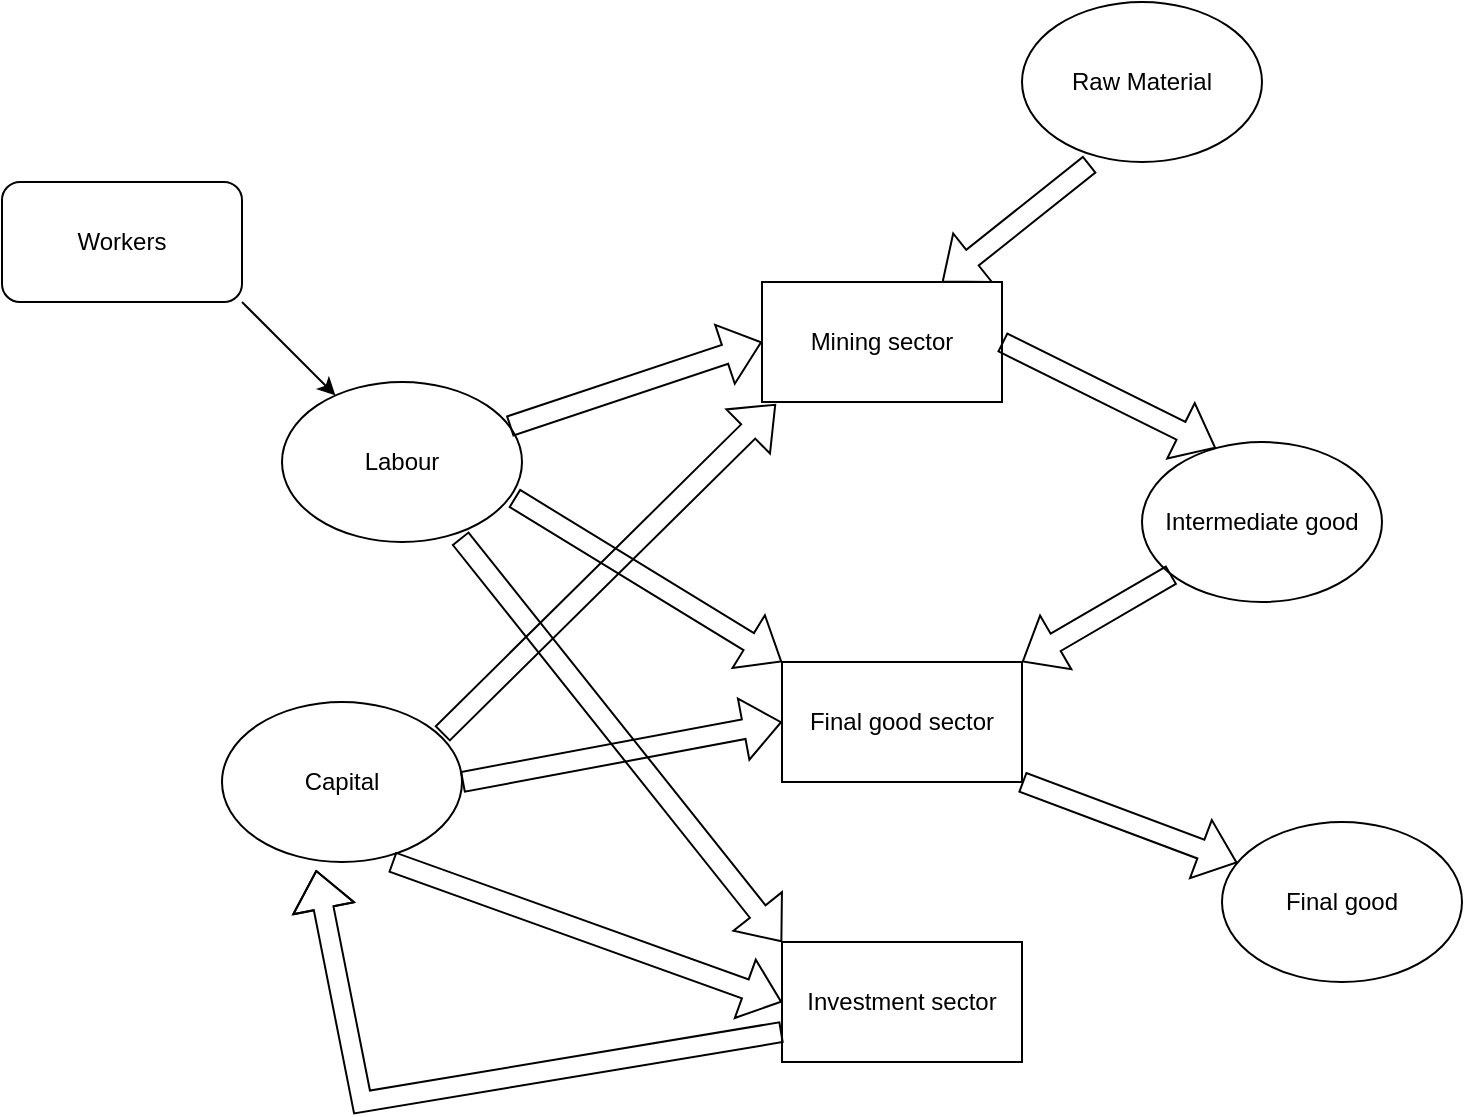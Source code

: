 <mxfile version="16.2.7" type="github">
  <diagram id="iMPS8epRHbOmm-0HMoTv" name="Page-1">
    <mxGraphModel dx="1422" dy="747" grid="1" gridSize="10" guides="1" tooltips="1" connect="1" arrows="1" fold="1" page="1" pageScale="1" pageWidth="1100" pageHeight="850" math="0" shadow="0">
      <root>
        <mxCell id="0" />
        <mxCell id="1" parent="0" />
        <mxCell id="-z8jOssMbec9zhUeKjTT-1" value="Workers" style="rounded=1;whiteSpace=wrap;html=1;" vertex="1" parent="1">
          <mxGeometry x="110" y="150" width="120" height="60" as="geometry" />
        </mxCell>
        <mxCell id="-z8jOssMbec9zhUeKjTT-2" value="Labour" style="ellipse;whiteSpace=wrap;html=1;" vertex="1" parent="1">
          <mxGeometry x="250" y="250" width="120" height="80" as="geometry" />
        </mxCell>
        <mxCell id="-z8jOssMbec9zhUeKjTT-3" value="" style="endArrow=classic;html=1;rounded=0;exitX=1;exitY=1;exitDx=0;exitDy=0;" edge="1" parent="1" source="-z8jOssMbec9zhUeKjTT-1" target="-z8jOssMbec9zhUeKjTT-2">
          <mxGeometry width="50" height="50" relative="1" as="geometry">
            <mxPoint x="520" y="410" as="sourcePoint" />
            <mxPoint x="570" y="360" as="targetPoint" />
          </mxGeometry>
        </mxCell>
        <mxCell id="-z8jOssMbec9zhUeKjTT-4" value="&lt;div&gt;Capital&lt;/div&gt;" style="ellipse;whiteSpace=wrap;html=1;" vertex="1" parent="1">
          <mxGeometry x="220" y="410" width="120" height="80" as="geometry" />
        </mxCell>
        <mxCell id="-z8jOssMbec9zhUeKjTT-5" value="Raw Material" style="ellipse;whiteSpace=wrap;html=1;shadow=0;gradientColor=none;" vertex="1" parent="1">
          <mxGeometry x="620" y="60" width="120" height="80" as="geometry" />
        </mxCell>
        <mxCell id="-z8jOssMbec9zhUeKjTT-6" value="Intermediate good" style="ellipse;whiteSpace=wrap;html=1;" vertex="1" parent="1">
          <mxGeometry x="680" y="280" width="120" height="80" as="geometry" />
        </mxCell>
        <mxCell id="-z8jOssMbec9zhUeKjTT-7" value="&lt;div&gt;Final good&lt;/div&gt;" style="ellipse;whiteSpace=wrap;html=1;" vertex="1" parent="1">
          <mxGeometry x="720" y="470" width="120" height="80" as="geometry" />
        </mxCell>
        <mxCell id="-z8jOssMbec9zhUeKjTT-8" value="Mining sector" style="rounded=0;whiteSpace=wrap;html=1;" vertex="1" parent="1">
          <mxGeometry x="490" y="200" width="120" height="60" as="geometry" />
        </mxCell>
        <mxCell id="-z8jOssMbec9zhUeKjTT-9" value="" style="shape=flexArrow;endArrow=classic;html=1;rounded=0;exitX=0.283;exitY=1.013;exitDx=0;exitDy=0;exitPerimeter=0;entryX=0.75;entryY=0;entryDx=0;entryDy=0;" edge="1" parent="1" source="-z8jOssMbec9zhUeKjTT-5" target="-z8jOssMbec9zhUeKjTT-8">
          <mxGeometry width="50" height="50" relative="1" as="geometry">
            <mxPoint x="520" y="410" as="sourcePoint" />
            <mxPoint x="570" y="360" as="targetPoint" />
          </mxGeometry>
        </mxCell>
        <mxCell id="-z8jOssMbec9zhUeKjTT-10" value="" style="shape=flexArrow;endArrow=classic;html=1;rounded=0;entryX=0;entryY=0.5;entryDx=0;entryDy=0;" edge="1" parent="1" source="-z8jOssMbec9zhUeKjTT-2" target="-z8jOssMbec9zhUeKjTT-8">
          <mxGeometry width="50" height="50" relative="1" as="geometry">
            <mxPoint x="420" y="210" as="sourcePoint" />
            <mxPoint x="470" y="160" as="targetPoint" />
          </mxGeometry>
        </mxCell>
        <mxCell id="-z8jOssMbec9zhUeKjTT-11" value="" style="shape=flexArrow;endArrow=classic;html=1;rounded=0;exitX=0.917;exitY=0.2;exitDx=0;exitDy=0;exitPerimeter=0;entryX=0.058;entryY=1.017;entryDx=0;entryDy=0;entryPerimeter=0;" edge="1" parent="1" source="-z8jOssMbec9zhUeKjTT-4" target="-z8jOssMbec9zhUeKjTT-8">
          <mxGeometry width="50" height="50" relative="1" as="geometry">
            <mxPoint x="520" y="410" as="sourcePoint" />
            <mxPoint x="570" y="360" as="targetPoint" />
          </mxGeometry>
        </mxCell>
        <mxCell id="-z8jOssMbec9zhUeKjTT-13" value="Investment sector" style="rounded=0;whiteSpace=wrap;html=1;" vertex="1" parent="1">
          <mxGeometry x="500" y="530" width="120" height="60" as="geometry" />
        </mxCell>
        <mxCell id="-z8jOssMbec9zhUeKjTT-14" value="Final good sector" style="rounded=0;whiteSpace=wrap;html=1;" vertex="1" parent="1">
          <mxGeometry x="500" y="390" width="120" height="60" as="geometry" />
        </mxCell>
        <mxCell id="-z8jOssMbec9zhUeKjTT-15" value="" style="shape=flexArrow;endArrow=classic;html=1;rounded=0;exitX=1;exitY=0.5;exitDx=0;exitDy=0;entryX=0.308;entryY=0.038;entryDx=0;entryDy=0;entryPerimeter=0;" edge="1" parent="1" source="-z8jOssMbec9zhUeKjTT-8" target="-z8jOssMbec9zhUeKjTT-6">
          <mxGeometry width="50" height="50" relative="1" as="geometry">
            <mxPoint x="640" y="280" as="sourcePoint" />
            <mxPoint x="690" y="230" as="targetPoint" />
          </mxGeometry>
        </mxCell>
        <mxCell id="-z8jOssMbec9zhUeKjTT-16" value="" style="shape=flexArrow;endArrow=classic;html=1;rounded=0;entryX=1;entryY=0;entryDx=0;entryDy=0;" edge="1" parent="1" source="-z8jOssMbec9zhUeKjTT-6" target="-z8jOssMbec9zhUeKjTT-14">
          <mxGeometry width="50" height="50" relative="1" as="geometry">
            <mxPoint x="620" y="390" as="sourcePoint" />
            <mxPoint x="660" y="330" as="targetPoint" />
          </mxGeometry>
        </mxCell>
        <mxCell id="-z8jOssMbec9zhUeKjTT-17" value="" style="shape=flexArrow;endArrow=classic;html=1;rounded=0;exitX=0.967;exitY=0.725;exitDx=0;exitDy=0;exitPerimeter=0;entryX=0;entryY=0;entryDx=0;entryDy=0;" edge="1" parent="1" source="-z8jOssMbec9zhUeKjTT-2" target="-z8jOssMbec9zhUeKjTT-14">
          <mxGeometry width="50" height="50" relative="1" as="geometry">
            <mxPoint x="520" y="410" as="sourcePoint" />
            <mxPoint x="570" y="360" as="targetPoint" />
          </mxGeometry>
        </mxCell>
        <mxCell id="-z8jOssMbec9zhUeKjTT-18" value="" style="shape=flexArrow;endArrow=classic;html=1;rounded=0;exitX=1;exitY=0.5;exitDx=0;exitDy=0;entryX=0;entryY=0.5;entryDx=0;entryDy=0;" edge="1" parent="1" source="-z8jOssMbec9zhUeKjTT-4" target="-z8jOssMbec9zhUeKjTT-14">
          <mxGeometry width="50" height="50" relative="1" as="geometry">
            <mxPoint x="520" y="410" as="sourcePoint" />
            <mxPoint x="570" y="360" as="targetPoint" />
          </mxGeometry>
        </mxCell>
        <mxCell id="-z8jOssMbec9zhUeKjTT-19" value="" style="shape=flexArrow;endArrow=classic;html=1;rounded=0;exitX=1;exitY=1;exitDx=0;exitDy=0;" edge="1" parent="1" source="-z8jOssMbec9zhUeKjTT-14" target="-z8jOssMbec9zhUeKjTT-7">
          <mxGeometry width="50" height="50" relative="1" as="geometry">
            <mxPoint x="650" y="520" as="sourcePoint" />
            <mxPoint x="700" y="470" as="targetPoint" />
          </mxGeometry>
        </mxCell>
        <mxCell id="-z8jOssMbec9zhUeKjTT-20" value="" style="shape=flexArrow;endArrow=classic;html=1;rounded=0;exitX=0.742;exitY=0.975;exitDx=0;exitDy=0;exitPerimeter=0;entryX=0;entryY=0;entryDx=0;entryDy=0;" edge="1" parent="1" source="-z8jOssMbec9zhUeKjTT-2" target="-z8jOssMbec9zhUeKjTT-13">
          <mxGeometry width="50" height="50" relative="1" as="geometry">
            <mxPoint x="520" y="410" as="sourcePoint" />
            <mxPoint x="570" y="360" as="targetPoint" />
          </mxGeometry>
        </mxCell>
        <mxCell id="-z8jOssMbec9zhUeKjTT-21" value="" style="shape=flexArrow;endArrow=classic;html=1;rounded=0;exitX=0.708;exitY=1;exitDx=0;exitDy=0;exitPerimeter=0;entryX=0;entryY=0.5;entryDx=0;entryDy=0;" edge="1" parent="1" source="-z8jOssMbec9zhUeKjTT-4" target="-z8jOssMbec9zhUeKjTT-13">
          <mxGeometry width="50" height="50" relative="1" as="geometry">
            <mxPoint x="520" y="410" as="sourcePoint" />
            <mxPoint x="570" y="360" as="targetPoint" />
          </mxGeometry>
        </mxCell>
        <mxCell id="-z8jOssMbec9zhUeKjTT-23" value="" style="shape=flexArrow;endArrow=classic;html=1;rounded=0;exitX=0;exitY=0.75;exitDx=0;exitDy=0;entryX=0.392;entryY=1.05;entryDx=0;entryDy=0;entryPerimeter=0;" edge="1" parent="1" source="-z8jOssMbec9zhUeKjTT-13" target="-z8jOssMbec9zhUeKjTT-4">
          <mxGeometry width="50" height="50" relative="1" as="geometry">
            <mxPoint x="520" y="410" as="sourcePoint" />
            <mxPoint x="570" y="360" as="targetPoint" />
            <Array as="points">
              <mxPoint x="290" y="610" />
            </Array>
          </mxGeometry>
        </mxCell>
      </root>
    </mxGraphModel>
  </diagram>
</mxfile>
